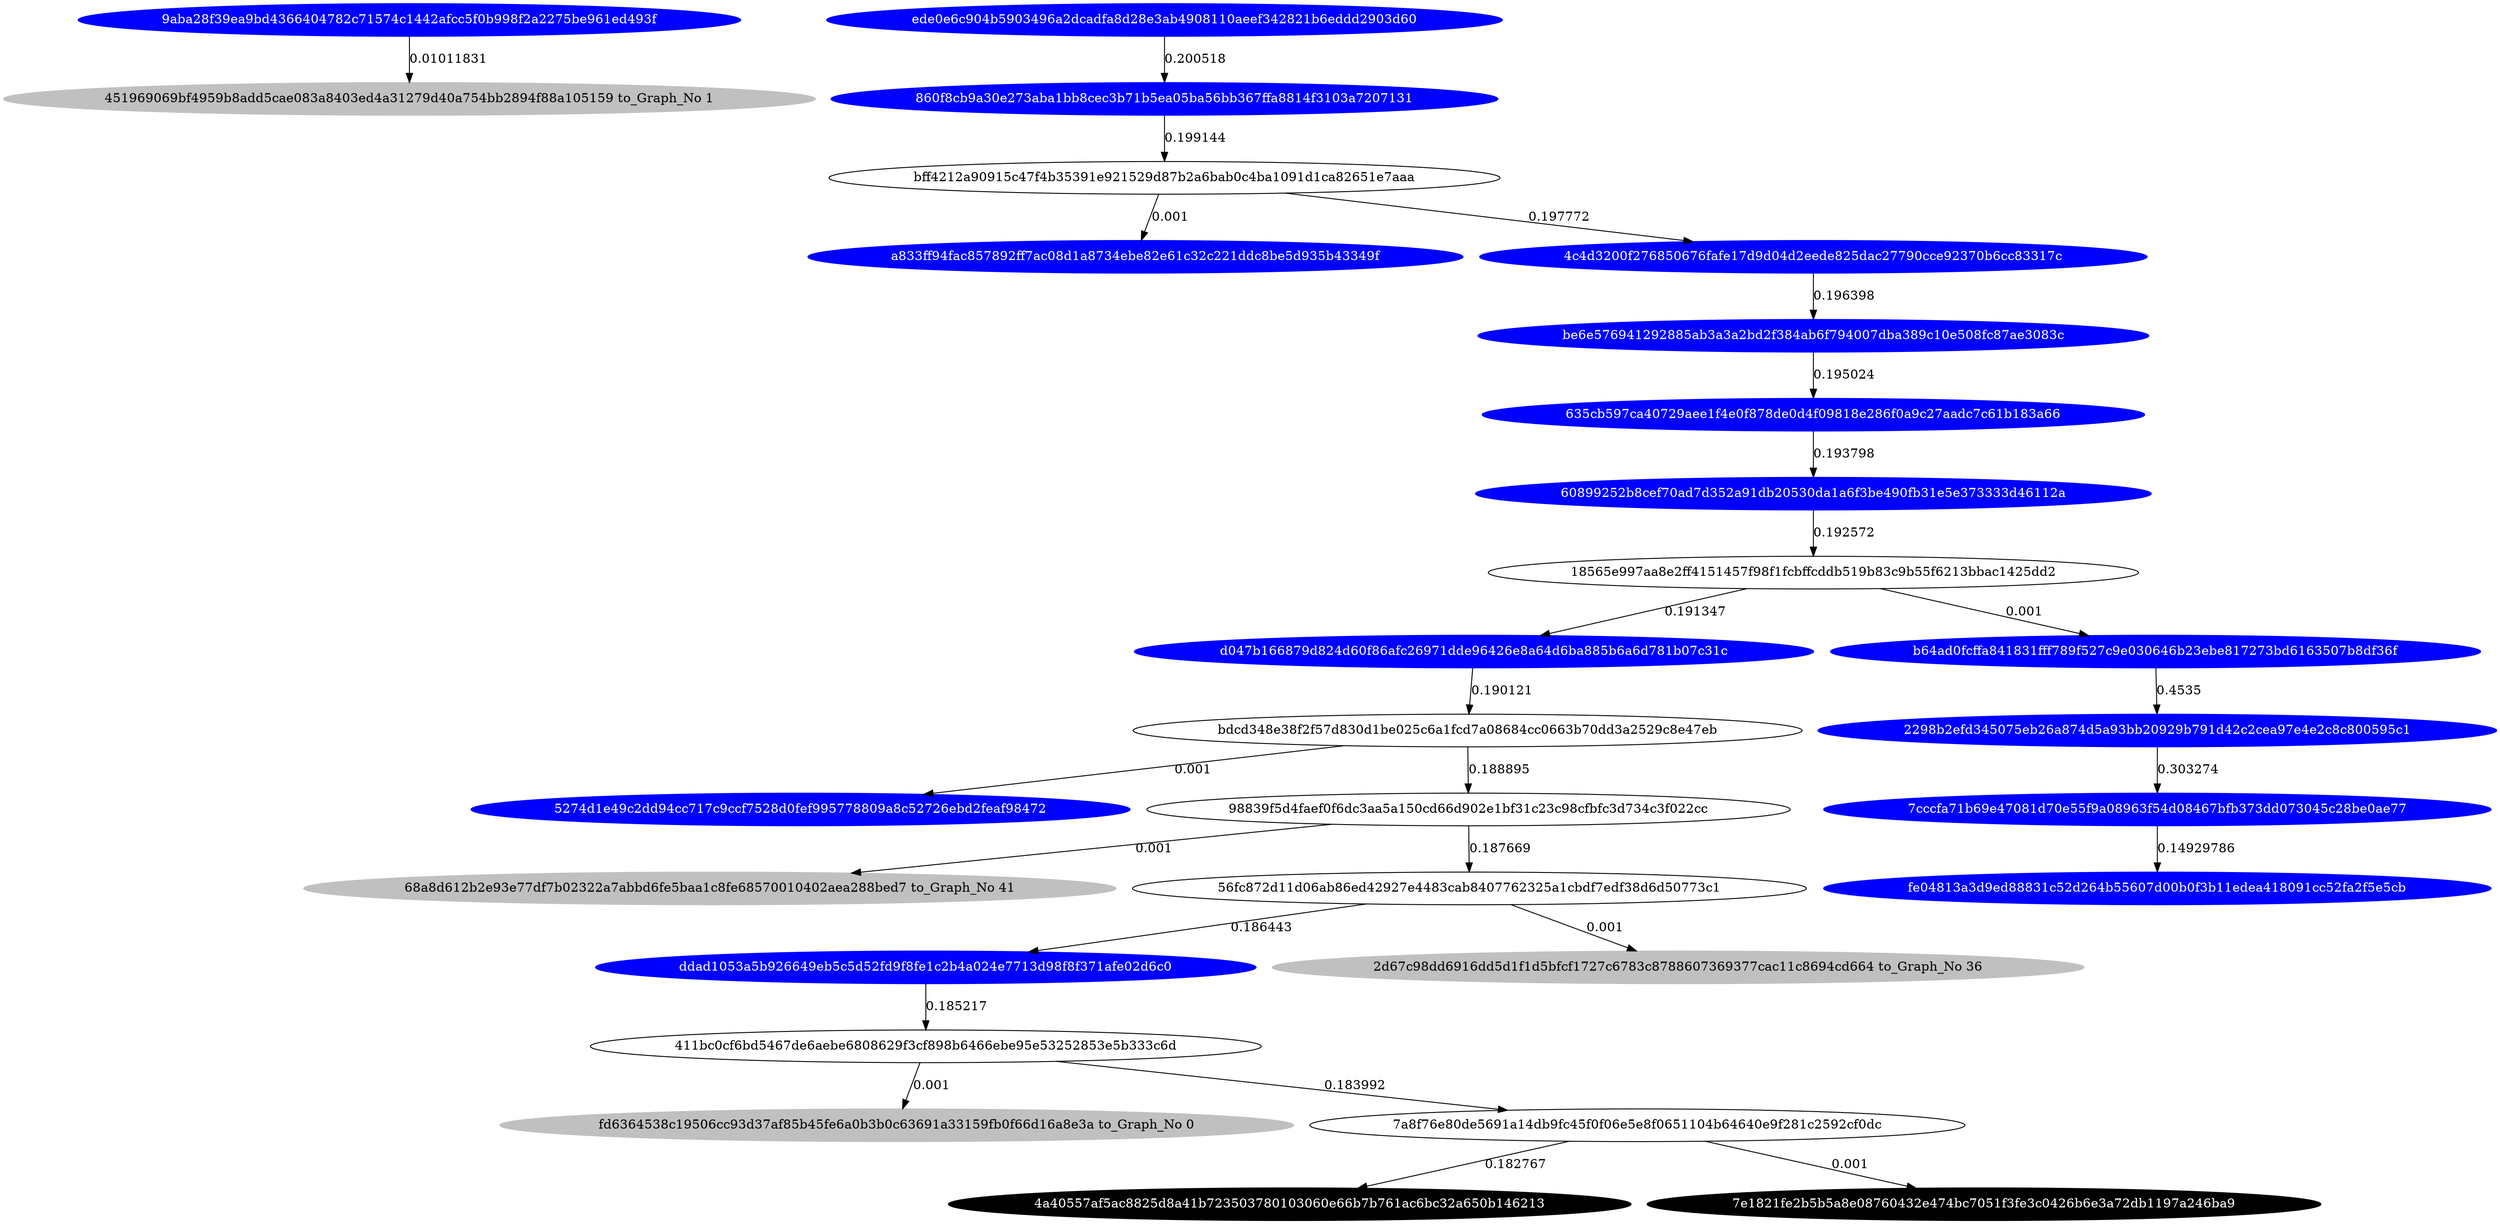 digraph G{rankdir=TB;layout=dot;
"9aba28f39ea9bd4366404782c71574c1442afcc5f0b998f2a2275be961ed493f" [style="solid,filled",color=blue,fontcolor=white];
"ede0e6c904b5903496a2dcadfa8d28e3ab4908110aeef342821b6eddd2903d60" [style="solid,filled",color=blue,fontcolor=white];
"60899252b8cef70ad7d352a91db20530da1a6f3be490fb31e5e373333d46112a" [style="solid,filled",color=blue,fontcolor=white];
"5274d1e49c2dd94cc717c9ccf7528d0fef995778809a8c52726ebd2feaf98472" [style="solid,filled",color=blue,fontcolor=white];
"ddad1053a5b926649eb5c5d52fd9f8fe1c2b4a024e7713d98f8f371afe02d6c0" [style="solid,filled",color=blue,fontcolor=white];
"451969069bf4959b8add5cae083a8403ed4a31279d40a754bb2894f88a105159" [style="solid,filled",color=gray,fontcolor=black,label= "451969069bf4959b8add5cae083a8403ed4a31279d40a754bb2894f88a105159 to_Graph_No 1"];
"a833ff94fac857892ff7ac08d1a8734ebe82e61c32c221ddc8be5d935b43349f" [style="solid,filled",color=blue,fontcolor=white];
"4c4d3200f276850676fafe17d9d04d2eede825dac27790cce92370b6cc83317c" [style="solid,filled",color=blue,fontcolor=white];
"4a40557af5ac8825d8a41b723503780103060e66b7b761ac6bc32a650b146213" [style="solid,filled",color=black,fontcolor=white];
"2298b2efd345075eb26a874d5a93bb20929b791d42c2cea97e4e2c8c800595c1" [style="solid,filled",color=blue,fontcolor=white];
"7cccfa71b69e47081d70e55f9a08963f54d08467bfb373dd073045c28be0ae77" [style="solid,filled",color=blue,fontcolor=white];
"fd6364538c19506cc93d37af85b45fe6a0b3b0c63691a33159fb0f66d16a8e3a" [style="solid,filled",color=gray,fontcolor=black,label= "fd6364538c19506cc93d37af85b45fe6a0b3b0c63691a33159fb0f66d16a8e3a to_Graph_No 0"];
"fe04813a3d9ed88831c52d264b55607d00b0f3b11edea418091cc52fa2f5e5cb" [style="solid,filled",color=blue,fontcolor=white];
"d047b166879d824d60f86afc26971dde96426e8a64d6ba885b6a6d781b07c31c" [style="solid,filled",color=blue,fontcolor=white];
"860f8cb9a30e273aba1bb8cec3b71b5ea05ba56bb367ffa8814f3103a7207131" [style="solid,filled",color=blue,fontcolor=white];
"b64ad0fcffa841831fff789f527c9e030646b23ebe817273bd6163507b8df36f" [style="solid,filled",color=blue,fontcolor=white];
"68a8d612b2e93e77df7b02322a7abbd6fe5baa1c8fe68570010402aea288bed7" [style="solid,filled",color=gray,fontcolor=black,label= "68a8d612b2e93e77df7b02322a7abbd6fe5baa1c8fe68570010402aea288bed7 to_Graph_No 41"];
"635cb597ca40729aee1f4e0f878de0d4f09818e286f0a9c27aadc7c61b183a66" [style="solid,filled",color=blue,fontcolor=white];
"2d67c98dd6916dd5d1f1d5bfcf1727c6783c8788607369377cac11c8694cd664" [style="solid,filled",color=gray,fontcolor=black,label= "2d67c98dd6916dd5d1f1d5bfcf1727c6783c8788607369377cac11c8694cd664 to_Graph_No 36"];
"be6e576941292885ab3a3a2bd2f384ab6f794007dba389c10e508fc87ae3083c" [style="solid,filled",color=blue,fontcolor=white];
"7e1821fe2b5b5a8e08760432e474bc7051f3fe3c0426b6e3a72db1197a246ba9" [style="solid,filled",color=black,fontcolor=white];
"bff4212a90915c47f4b35391e921529d87b2a6bab0c4ba1091d1ca82651e7aaa" -> "a833ff94fac857892ff7ac08d1a8734ebe82e61c32c221ddc8be5d935b43349f" [label=0.001];
"18565e997aa8e2ff4151457f98f1fcbffcddb519b83c9b55f6213bbac1425dd2" -> "d047b166879d824d60f86afc26971dde96426e8a64d6ba885b6a6d781b07c31c" [label=0.191347];
"98839f5d4faef0f6dc3aa5a150cd66d902e1bf31c23c98cfbfc3d734c3f022cc" -> "56fc872d11d06ab86ed42927e4483cab8407762325a1cbdf7edf38d6d50773c1" [label=0.187669];
"ddad1053a5b926649eb5c5d52fd9f8fe1c2b4a024e7713d98f8f371afe02d6c0" -> "411bc0cf6bd5467de6aebe6808629f3cf898b6466ebe95e53252853e5b333c6d" [label=0.185217];
"d047b166879d824d60f86afc26971dde96426e8a64d6ba885b6a6d781b07c31c" -> "bdcd348e38f2f57d830d1be025c6a1fcd7a08684cc0663b70dd3a2529c8e47eb" [label=0.190121];
"56fc872d11d06ab86ed42927e4483cab8407762325a1cbdf7edf38d6d50773c1" -> "2d67c98dd6916dd5d1f1d5bfcf1727c6783c8788607369377cac11c8694cd664" [label=0.001];
"56fc872d11d06ab86ed42927e4483cab8407762325a1cbdf7edf38d6d50773c1" -> "ddad1053a5b926649eb5c5d52fd9f8fe1c2b4a024e7713d98f8f371afe02d6c0" [label=0.186443];
"60899252b8cef70ad7d352a91db20530da1a6f3be490fb31e5e373333d46112a" -> "18565e997aa8e2ff4151457f98f1fcbffcddb519b83c9b55f6213bbac1425dd2" [label=0.192572];
"b64ad0fcffa841831fff789f527c9e030646b23ebe817273bd6163507b8df36f" -> "2298b2efd345075eb26a874d5a93bb20929b791d42c2cea97e4e2c8c800595c1" [label=0.4535];
"7cccfa71b69e47081d70e55f9a08963f54d08467bfb373dd073045c28be0ae77" -> "fe04813a3d9ed88831c52d264b55607d00b0f3b11edea418091cc52fa2f5e5cb" [label=0.14929786];
"bff4212a90915c47f4b35391e921529d87b2a6bab0c4ba1091d1ca82651e7aaa" -> "4c4d3200f276850676fafe17d9d04d2eede825dac27790cce92370b6cc83317c" [label=0.197772];
"bdcd348e38f2f57d830d1be025c6a1fcd7a08684cc0663b70dd3a2529c8e47eb" -> "5274d1e49c2dd94cc717c9ccf7528d0fef995778809a8c52726ebd2feaf98472" [label=0.001];
"2298b2efd345075eb26a874d5a93bb20929b791d42c2cea97e4e2c8c800595c1" -> "7cccfa71b69e47081d70e55f9a08963f54d08467bfb373dd073045c28be0ae77" [label=0.303274];
"411bc0cf6bd5467de6aebe6808629f3cf898b6466ebe95e53252853e5b333c6d" -> "fd6364538c19506cc93d37af85b45fe6a0b3b0c63691a33159fb0f66d16a8e3a" [label=0.001];
"4c4d3200f276850676fafe17d9d04d2eede825dac27790cce92370b6cc83317c" -> "be6e576941292885ab3a3a2bd2f384ab6f794007dba389c10e508fc87ae3083c" [label=0.196398];
"ede0e6c904b5903496a2dcadfa8d28e3ab4908110aeef342821b6eddd2903d60" -> "860f8cb9a30e273aba1bb8cec3b71b5ea05ba56bb367ffa8814f3103a7207131" [label=0.200518];
"635cb597ca40729aee1f4e0f878de0d4f09818e286f0a9c27aadc7c61b183a66" -> "60899252b8cef70ad7d352a91db20530da1a6f3be490fb31e5e373333d46112a" [label=0.193798];
"411bc0cf6bd5467de6aebe6808629f3cf898b6466ebe95e53252853e5b333c6d" -> "7a8f76e80de5691a14db9fc45f0f06e5e8f0651104b64640e9f281c2592cf0dc" [label=0.183992];
"860f8cb9a30e273aba1bb8cec3b71b5ea05ba56bb367ffa8814f3103a7207131" -> "bff4212a90915c47f4b35391e921529d87b2a6bab0c4ba1091d1ca82651e7aaa" [label=0.199144];
"be6e576941292885ab3a3a2bd2f384ab6f794007dba389c10e508fc87ae3083c" -> "635cb597ca40729aee1f4e0f878de0d4f09818e286f0a9c27aadc7c61b183a66" [label=0.195024];
"9aba28f39ea9bd4366404782c71574c1442afcc5f0b998f2a2275be961ed493f" -> "451969069bf4959b8add5cae083a8403ed4a31279d40a754bb2894f88a105159" [label=0.01011831];
"98839f5d4faef0f6dc3aa5a150cd66d902e1bf31c23c98cfbfc3d734c3f022cc" -> "68a8d612b2e93e77df7b02322a7abbd6fe5baa1c8fe68570010402aea288bed7" [label=0.001];
"18565e997aa8e2ff4151457f98f1fcbffcddb519b83c9b55f6213bbac1425dd2" -> "b64ad0fcffa841831fff789f527c9e030646b23ebe817273bd6163507b8df36f" [label=0.001];
"7a8f76e80de5691a14db9fc45f0f06e5e8f0651104b64640e9f281c2592cf0dc" -> "7e1821fe2b5b5a8e08760432e474bc7051f3fe3c0426b6e3a72db1197a246ba9" [label=0.001];
"7a8f76e80de5691a14db9fc45f0f06e5e8f0651104b64640e9f281c2592cf0dc" -> "4a40557af5ac8825d8a41b723503780103060e66b7b761ac6bc32a650b146213" [label=0.182767];
"bdcd348e38f2f57d830d1be025c6a1fcd7a08684cc0663b70dd3a2529c8e47eb" -> "98839f5d4faef0f6dc3aa5a150cd66d902e1bf31c23c98cfbfc3d734c3f022cc" [label=0.188895];
}